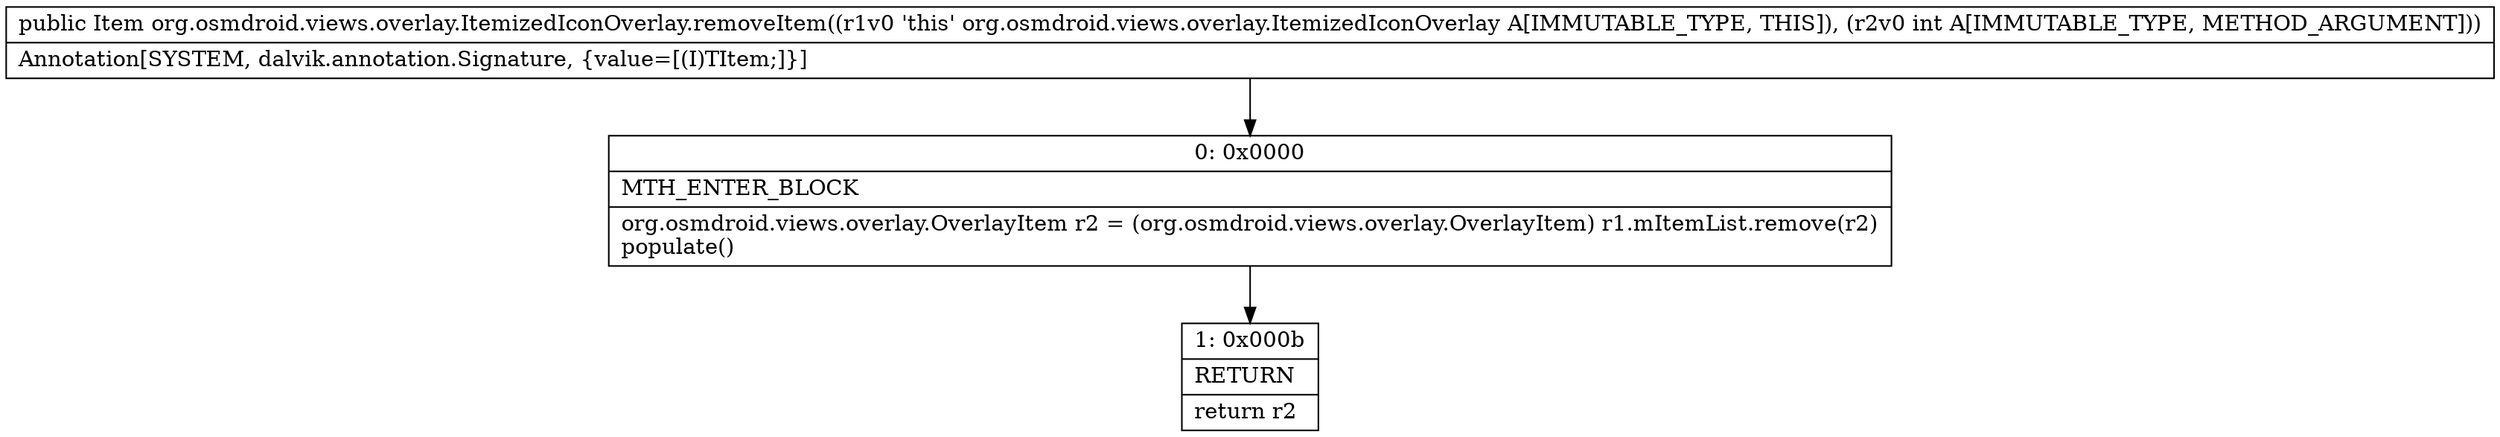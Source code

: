 digraph "CFG fororg.osmdroid.views.overlay.ItemizedIconOverlay.removeItem(I)Lorg\/osmdroid\/views\/overlay\/OverlayItem;" {
Node_0 [shape=record,label="{0\:\ 0x0000|MTH_ENTER_BLOCK\l|org.osmdroid.views.overlay.OverlayItem r2 = (org.osmdroid.views.overlay.OverlayItem) r1.mItemList.remove(r2)\lpopulate()\l}"];
Node_1 [shape=record,label="{1\:\ 0x000b|RETURN\l|return r2\l}"];
MethodNode[shape=record,label="{public Item org.osmdroid.views.overlay.ItemizedIconOverlay.removeItem((r1v0 'this' org.osmdroid.views.overlay.ItemizedIconOverlay A[IMMUTABLE_TYPE, THIS]), (r2v0 int A[IMMUTABLE_TYPE, METHOD_ARGUMENT]))  | Annotation[SYSTEM, dalvik.annotation.Signature, \{value=[(I)TItem;]\}]\l}"];
MethodNode -> Node_0;
Node_0 -> Node_1;
}

